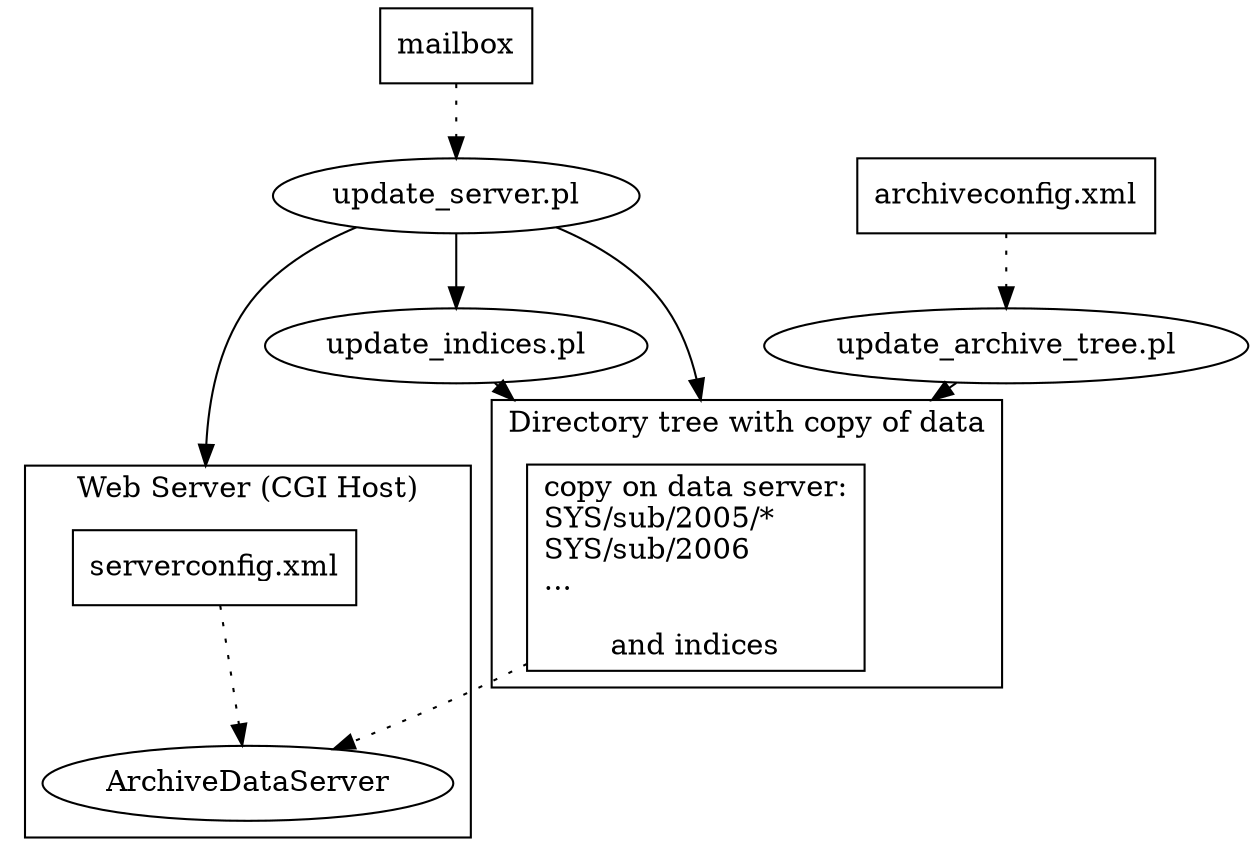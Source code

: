 # Example for dotting & viewing:
# dot -Tpng -o archiveconfig_serve.png archiveconfig_serve.dot && open archiveconfig_serve.png

digraph ArchiveConfigServe
{
    compound=true;
    node [ shape=box ]; 

    mailbox [ label="mailbox" ];
    archiveconfig [ label="archiveconfig.xml" ]; 

    update_archive_tree [ shape=ellipse, label="update_archive_tree.pl" ];
    archiveconfig -> update_archive_tree [ style=dotted ];

    subgraph cluster1
    {
        label="Directory tree with copy of data";
        copy [ label="copy on data server:\nSYS/sub/2005/*\lSYS/sub/2006\l...\l\land indices" ];

    }
    
    mailbox -> update_server [ style=dotted ];
    update_archive_tree -> copy [ lhead=cluster1 ];

    update_server [ shape=ellipse, label="update_server.pl" ]; 
    update_indices [ shape=ellipse, label="update_indices.pl" ]; 
    update_server -> copy [ lhead=cluster1 ];
    update_server -> update_indices;
    update_indices -> copy [ lhead=cluster1 ];

    subgraph cluster2
    {
        label="Web Server (CGI Host)";
        dataserver [ shape=ellipse, label="ArchiveDataServer" ];
        serverconfig [ label="serverconfig.xml" ];
    }
    copy -> dataserver [ style=dotted ];
    update_server -> serverconfig [ lhead=cluster2 ];
    serverconfig -> dataserver [ style=dotted ];
}
